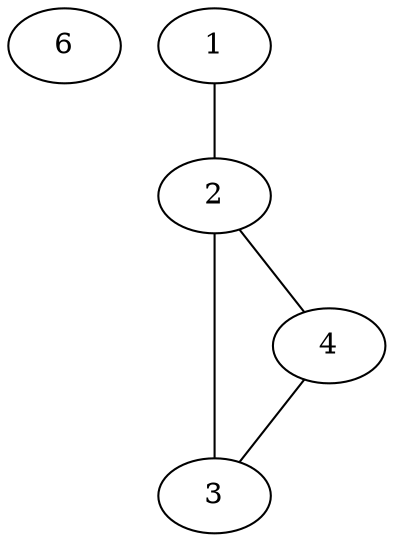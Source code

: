 strict graph test1_graph {
graph [color = red]
node [col = b, tail = bp];
edge [ size = 100500 ]
style=fashionable

6 [lable = "v1"]

1 -- 2 -- 3 [weight = 10]
4 -- 3 [weight = 5]
2 -- 4 [weight = 1]
}